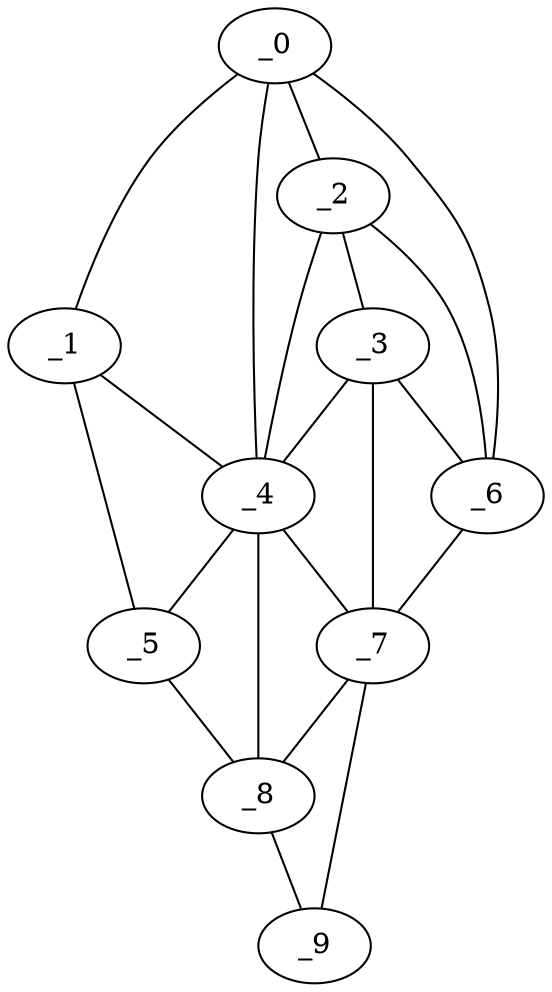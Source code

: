 graph "obj45__190.gxl" {
	_0	 [x=13,
		y=43];
	_1	 [x=16,
		y=81];
	_0 -- _1	 [valence=1];
	_2	 [x=29,
		y=36];
	_0 -- _2	 [valence=2];
	_4	 [x=40,
		y=75];
	_0 -- _4	 [valence=2];
	_6	 [x=44,
		y=15];
	_0 -- _6	 [valence=1];
	_1 -- _4	 [valence=2];
	_5	 [x=41,
		y=92];
	_1 -- _5	 [valence=1];
	_3	 [x=39,
		y=33];
	_2 -- _3	 [valence=2];
	_2 -- _4	 [valence=2];
	_2 -- _6	 [valence=2];
	_3 -- _4	 [valence=1];
	_3 -- _6	 [valence=1];
	_7	 [x=83,
		y=9];
	_3 -- _7	 [valence=2];
	_4 -- _5	 [valence=1];
	_4 -- _7	 [valence=2];
	_8	 [x=121,
		y=112];
	_4 -- _8	 [valence=1];
	_5 -- _8	 [valence=1];
	_6 -- _7	 [valence=1];
	_7 -- _8	 [valence=2];
	_9	 [x=125,
		y=16];
	_7 -- _9	 [valence=1];
	_8 -- _9	 [valence=1];
}
